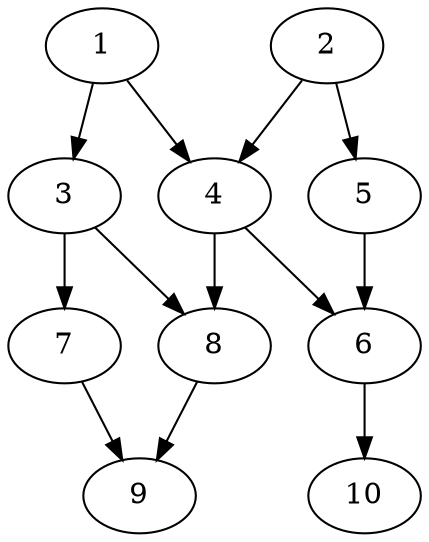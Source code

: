// DAG automatically generated by daggen at Thu Oct  3 13:58:05 2019
// ./daggen --dot -n 10 --ccr 0.5 --fat 0.5 --regular 0.9 --density 0.6 --mindata 5242880 --maxdata 52428800 
digraph G {
  1 [size="23883776", alpha="0.19", expect_size="11941888"] 
  1 -> 3 [size ="11941888"]
  1 -> 4 [size ="11941888"]
  2 [size="25247744", alpha="0.17", expect_size="12623872"] 
  2 -> 4 [size ="12623872"]
  2 -> 5 [size ="12623872"]
  3 [size="26400768", alpha="0.09", expect_size="13200384"] 
  3 -> 7 [size ="13200384"]
  3 -> 8 [size ="13200384"]
  4 [size="50972672", alpha="0.09", expect_size="25486336"] 
  4 -> 6 [size ="25486336"]
  4 -> 8 [size ="25486336"]
  5 [size="85377024", alpha="0.10", expect_size="42688512"] 
  5 -> 6 [size ="42688512"]
  6 [size="12406784", alpha="0.17", expect_size="6203392"] 
  6 -> 10 [size ="6203392"]
  7 [size="51212288", alpha="0.15", expect_size="25606144"] 
  7 -> 9 [size ="25606144"]
  8 [size="47486976", alpha="0.08", expect_size="23743488"] 
  8 -> 9 [size ="23743488"]
  9 [size="21936128", alpha="0.10", expect_size="10968064"] 
  10 [size="55132160", alpha="0.01", expect_size="27566080"] 
}
